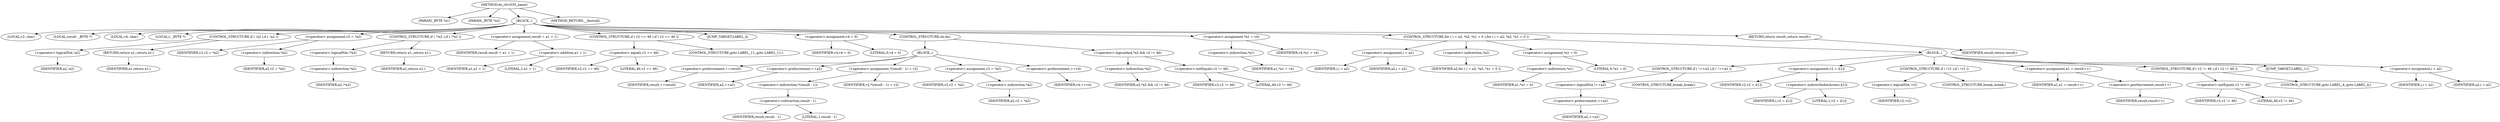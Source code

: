 digraph do_rfc1035_name {  
"1000105" [label = "(METHOD,do_rfc1035_name)" ]
"1000106" [label = "(PARAM,_BYTE *a1)" ]
"1000107" [label = "(PARAM,_BYTE *a2)" ]
"1000108" [label = "(BLOCK,,)" ]
"1000109" [label = "(LOCAL,v2: char)" ]
"1000110" [label = "(LOCAL,result: _BYTE *)" ]
"1000111" [label = "(LOCAL,v4: char)" ]
"1000112" [label = "(LOCAL,i: _BYTE *)" ]
"1000113" [label = "(CONTROL_STRUCTURE,if ( !a2 ),if ( !a2 ))" ]
"1000114" [label = "(<operator>.logicalNot,!a2)" ]
"1000115" [label = "(IDENTIFIER,a2,!a2)" ]
"1000116" [label = "(RETURN,return a1;,return a1;)" ]
"1000117" [label = "(IDENTIFIER,a1,return a1;)" ]
"1000118" [label = "(<operator>.assignment,v2 = *a2)" ]
"1000119" [label = "(IDENTIFIER,v2,v2 = *a2)" ]
"1000120" [label = "(<operator>.indirection,*a2)" ]
"1000121" [label = "(IDENTIFIER,a2,v2 = *a2)" ]
"1000122" [label = "(CONTROL_STRUCTURE,if ( !*a2 ),if ( !*a2 ))" ]
"1000123" [label = "(<operator>.logicalNot,!*a2)" ]
"1000124" [label = "(<operator>.indirection,*a2)" ]
"1000125" [label = "(IDENTIFIER,a2,!*a2)" ]
"1000126" [label = "(RETURN,return a1;,return a1;)" ]
"1000127" [label = "(IDENTIFIER,a1,return a1;)" ]
"1000128" [label = "(<operator>.assignment,result = a1 + 1)" ]
"1000129" [label = "(IDENTIFIER,result,result = a1 + 1)" ]
"1000130" [label = "(<operator>.addition,a1 + 1)" ]
"1000131" [label = "(IDENTIFIER,a1,a1 + 1)" ]
"1000132" [label = "(LITERAL,1,a1 + 1)" ]
"1000133" [label = "(CONTROL_STRUCTURE,if ( v2 == 46 ),if ( v2 == 46 ))" ]
"1000134" [label = "(<operator>.equals,v2 == 46)" ]
"1000135" [label = "(IDENTIFIER,v2,v2 == 46)" ]
"1000136" [label = "(LITERAL,46,v2 == 46)" ]
"1000137" [label = "(CONTROL_STRUCTURE,goto LABEL_11;,goto LABEL_11;)" ]
"1000138" [label = "(JUMP_TARGET,LABEL_4)" ]
"1000139" [label = "(<operator>.assignment,v4 = 0)" ]
"1000140" [label = "(IDENTIFIER,v4,v4 = 0)" ]
"1000141" [label = "(LITERAL,0,v4 = 0)" ]
"1000142" [label = "(CONTROL_STRUCTURE,do,do)" ]
"1000143" [label = "(BLOCK,,)" ]
"1000144" [label = "(<operator>.preIncrement,++result)" ]
"1000145" [label = "(IDENTIFIER,result,++result)" ]
"1000146" [label = "(<operator>.preIncrement,++a2)" ]
"1000147" [label = "(IDENTIFIER,a2,++a2)" ]
"1000148" [label = "(<operator>.assignment,*(result - 1) = v2)" ]
"1000149" [label = "(<operator>.indirection,*(result - 1))" ]
"1000150" [label = "(<operator>.subtraction,result - 1)" ]
"1000151" [label = "(IDENTIFIER,result,result - 1)" ]
"1000152" [label = "(LITERAL,1,result - 1)" ]
"1000153" [label = "(IDENTIFIER,v2,*(result - 1) = v2)" ]
"1000154" [label = "(<operator>.assignment,v2 = *a2)" ]
"1000155" [label = "(IDENTIFIER,v2,v2 = *a2)" ]
"1000156" [label = "(<operator>.indirection,*a2)" ]
"1000157" [label = "(IDENTIFIER,a2,v2 = *a2)" ]
"1000158" [label = "(<operator>.preIncrement,++v4)" ]
"1000159" [label = "(IDENTIFIER,v4,++v4)" ]
"1000160" [label = "(<operator>.logicalAnd,*a2 && v2 != 46)" ]
"1000161" [label = "(<operator>.indirection,*a2)" ]
"1000162" [label = "(IDENTIFIER,a2,*a2 && v2 != 46)" ]
"1000163" [label = "(<operator>.notEquals,v2 != 46)" ]
"1000164" [label = "(IDENTIFIER,v2,v2 != 46)" ]
"1000165" [label = "(LITERAL,46,v2 != 46)" ]
"1000166" [label = "(<operator>.assignment,*a1 = v4)" ]
"1000167" [label = "(<operator>.indirection,*a1)" ]
"1000168" [label = "(IDENTIFIER,a1,*a1 = v4)" ]
"1000169" [label = "(IDENTIFIER,v4,*a1 = v4)" ]
"1000170" [label = "(CONTROL_STRUCTURE,for ( i = a2; *a2; *a1 = 0 ),for ( i = a2; *a2; *a1 = 0 ))" ]
"1000171" [label = "(<operator>.assignment,i = a2)" ]
"1000172" [label = "(IDENTIFIER,i,i = a2)" ]
"1000173" [label = "(IDENTIFIER,a2,i = a2)" ]
"1000174" [label = "(<operator>.indirection,*a2)" ]
"1000175" [label = "(IDENTIFIER,a2,for ( i = a2; *a2; *a1 = 0 ))" ]
"1000176" [label = "(<operator>.assignment,*a1 = 0)" ]
"1000177" [label = "(<operator>.indirection,*a1)" ]
"1000178" [label = "(IDENTIFIER,a1,*a1 = 0)" ]
"1000179" [label = "(LITERAL,0,*a1 = 0)" ]
"1000180" [label = "(BLOCK,,)" ]
"1000181" [label = "(CONTROL_STRUCTURE,if ( !++a2 ),if ( !++a2 ))" ]
"1000182" [label = "(<operator>.logicalNot,!++a2)" ]
"1000183" [label = "(<operator>.preIncrement,++a2)" ]
"1000184" [label = "(IDENTIFIER,a2,++a2)" ]
"1000185" [label = "(CONTROL_STRUCTURE,break;,break;)" ]
"1000186" [label = "(<operator>.assignment,v2 = i[1])" ]
"1000187" [label = "(IDENTIFIER,v2,v2 = i[1])" ]
"1000188" [label = "(<operator>.indirectIndexAccess,i[1])" ]
"1000189" [label = "(IDENTIFIER,i,v2 = i[1])" ]
"1000190" [label = "(LITERAL,1,v2 = i[1])" ]
"1000191" [label = "(CONTROL_STRUCTURE,if ( !v2 ),if ( !v2 ))" ]
"1000192" [label = "(<operator>.logicalNot,!v2)" ]
"1000193" [label = "(IDENTIFIER,v2,!v2)" ]
"1000194" [label = "(CONTROL_STRUCTURE,break;,break;)" ]
"1000195" [label = "(<operator>.assignment,a1 = result++)" ]
"1000196" [label = "(IDENTIFIER,a1,a1 = result++)" ]
"1000197" [label = "(<operator>.postIncrement,result++)" ]
"1000198" [label = "(IDENTIFIER,result,result++)" ]
"1000199" [label = "(CONTROL_STRUCTURE,if ( v2 != 46 ),if ( v2 != 46 ))" ]
"1000200" [label = "(<operator>.notEquals,v2 != 46)" ]
"1000201" [label = "(IDENTIFIER,v2,v2 != 46)" ]
"1000202" [label = "(LITERAL,46,v2 != 46)" ]
"1000203" [label = "(CONTROL_STRUCTURE,goto LABEL_4;,goto LABEL_4;)" ]
"1000204" [label = "(JUMP_TARGET,LABEL_11)" ]
"1000205" [label = "(<operator>.assignment,i = a2)" ]
"1000206" [label = "(IDENTIFIER,i,i = a2)" ]
"1000207" [label = "(IDENTIFIER,a2,i = a2)" ]
"1000208" [label = "(RETURN,return result;,return result;)" ]
"1000209" [label = "(IDENTIFIER,result,return result;)" ]
"1000210" [label = "(METHOD_RETURN,__fastcall)" ]
  "1000105" -> "1000106" 
  "1000105" -> "1000107" 
  "1000105" -> "1000108" 
  "1000105" -> "1000210" 
  "1000108" -> "1000109" 
  "1000108" -> "1000110" 
  "1000108" -> "1000111" 
  "1000108" -> "1000112" 
  "1000108" -> "1000113" 
  "1000108" -> "1000118" 
  "1000108" -> "1000122" 
  "1000108" -> "1000128" 
  "1000108" -> "1000133" 
  "1000108" -> "1000138" 
  "1000108" -> "1000139" 
  "1000108" -> "1000142" 
  "1000108" -> "1000166" 
  "1000108" -> "1000170" 
  "1000108" -> "1000208" 
  "1000113" -> "1000114" 
  "1000113" -> "1000116" 
  "1000114" -> "1000115" 
  "1000116" -> "1000117" 
  "1000118" -> "1000119" 
  "1000118" -> "1000120" 
  "1000120" -> "1000121" 
  "1000122" -> "1000123" 
  "1000122" -> "1000126" 
  "1000123" -> "1000124" 
  "1000124" -> "1000125" 
  "1000126" -> "1000127" 
  "1000128" -> "1000129" 
  "1000128" -> "1000130" 
  "1000130" -> "1000131" 
  "1000130" -> "1000132" 
  "1000133" -> "1000134" 
  "1000133" -> "1000137" 
  "1000134" -> "1000135" 
  "1000134" -> "1000136" 
  "1000139" -> "1000140" 
  "1000139" -> "1000141" 
  "1000142" -> "1000143" 
  "1000142" -> "1000160" 
  "1000143" -> "1000144" 
  "1000143" -> "1000146" 
  "1000143" -> "1000148" 
  "1000143" -> "1000154" 
  "1000143" -> "1000158" 
  "1000144" -> "1000145" 
  "1000146" -> "1000147" 
  "1000148" -> "1000149" 
  "1000148" -> "1000153" 
  "1000149" -> "1000150" 
  "1000150" -> "1000151" 
  "1000150" -> "1000152" 
  "1000154" -> "1000155" 
  "1000154" -> "1000156" 
  "1000156" -> "1000157" 
  "1000158" -> "1000159" 
  "1000160" -> "1000161" 
  "1000160" -> "1000163" 
  "1000161" -> "1000162" 
  "1000163" -> "1000164" 
  "1000163" -> "1000165" 
  "1000166" -> "1000167" 
  "1000166" -> "1000169" 
  "1000167" -> "1000168" 
  "1000170" -> "1000171" 
  "1000170" -> "1000174" 
  "1000170" -> "1000176" 
  "1000170" -> "1000180" 
  "1000171" -> "1000172" 
  "1000171" -> "1000173" 
  "1000174" -> "1000175" 
  "1000176" -> "1000177" 
  "1000176" -> "1000179" 
  "1000177" -> "1000178" 
  "1000180" -> "1000181" 
  "1000180" -> "1000186" 
  "1000180" -> "1000191" 
  "1000180" -> "1000195" 
  "1000180" -> "1000199" 
  "1000180" -> "1000204" 
  "1000180" -> "1000205" 
  "1000181" -> "1000182" 
  "1000181" -> "1000185" 
  "1000182" -> "1000183" 
  "1000183" -> "1000184" 
  "1000186" -> "1000187" 
  "1000186" -> "1000188" 
  "1000188" -> "1000189" 
  "1000188" -> "1000190" 
  "1000191" -> "1000192" 
  "1000191" -> "1000194" 
  "1000192" -> "1000193" 
  "1000195" -> "1000196" 
  "1000195" -> "1000197" 
  "1000197" -> "1000198" 
  "1000199" -> "1000200" 
  "1000199" -> "1000203" 
  "1000200" -> "1000201" 
  "1000200" -> "1000202" 
  "1000205" -> "1000206" 
  "1000205" -> "1000207" 
  "1000208" -> "1000209" 
}
